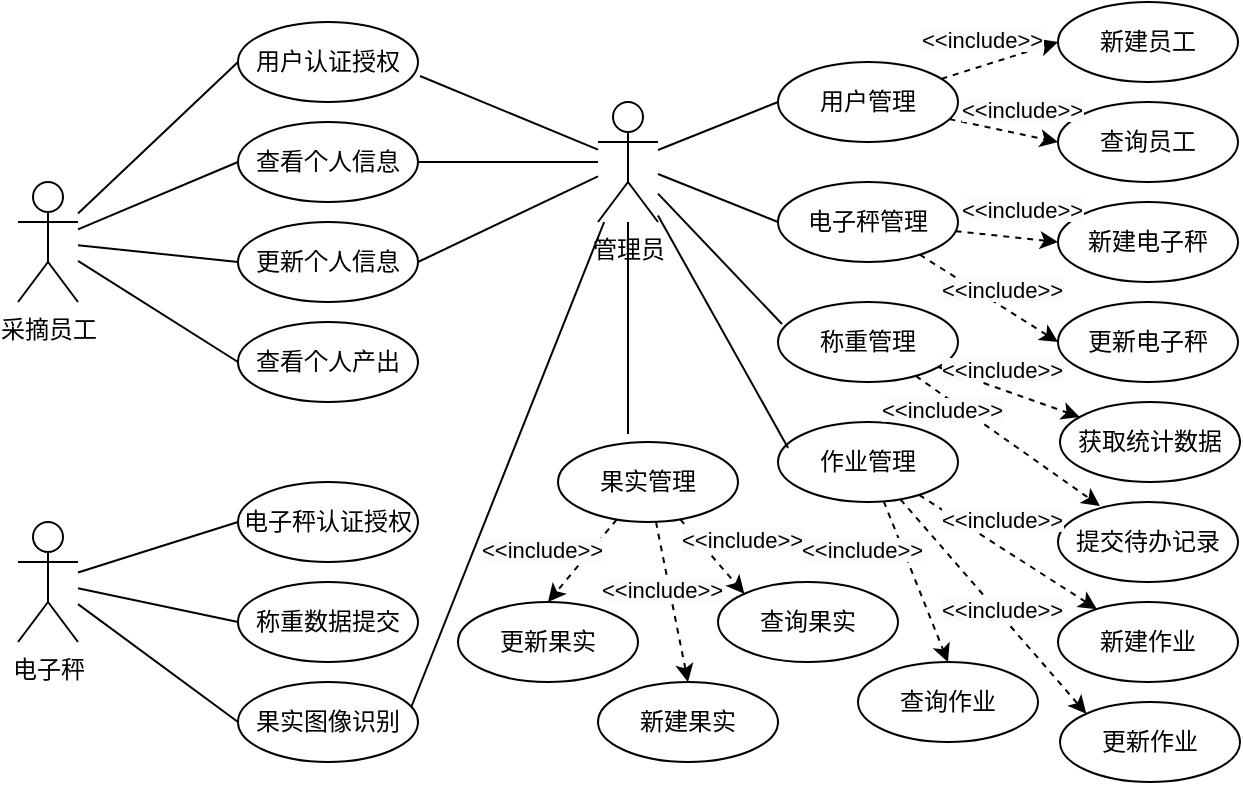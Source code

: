 <mxfile scale="3" border="0">
    <diagram id="P25_0XR_gqvfgEb7hyyZ" name="Page-1">
        <mxGraphModel dx="1081" dy="596" grid="1" gridSize="10" guides="1" tooltips="1" connect="1" arrows="1" fold="1" page="1" pageScale="1" pageWidth="827" pageHeight="1169" math="0" shadow="0">
            <root>
                <mxCell id="0"/>
                <mxCell id="1" parent="0"/>
                <mxCell id="37" style="edgeStyle=none;html=1;entryX=0;entryY=0.5;entryDx=0;entryDy=0;endArrow=none;endFill=0;" parent="1" source="19" target="32" edge="1">
                    <mxGeometry relative="1" as="geometry"/>
                </mxCell>
                <mxCell id="38" style="edgeStyle=none;html=1;entryX=0;entryY=0.5;entryDx=0;entryDy=0;endArrow=none;endFill=0;" parent="1" source="19" target="33" edge="1">
                    <mxGeometry relative="1" as="geometry"/>
                </mxCell>
                <mxCell id="39" style="edgeStyle=none;html=1;entryX=0;entryY=0.5;entryDx=0;entryDy=0;endArrow=none;endFill=0;" parent="1" source="19" target="34" edge="1">
                    <mxGeometry relative="1" as="geometry"/>
                </mxCell>
                <mxCell id="44" style="edgeStyle=none;html=1;entryX=0;entryY=0.5;entryDx=0;entryDy=0;endArrow=none;endFill=0;" parent="1" source="19" target="43" edge="1">
                    <mxGeometry relative="1" as="geometry"/>
                </mxCell>
                <mxCell id="19" value="采摘员工" style="shape=umlActor;verticalLabelPosition=bottom;verticalAlign=top;html=1;" parent="1" vertex="1">
                    <mxGeometry x="80" y="160" width="30" height="60" as="geometry"/>
                </mxCell>
                <mxCell id="31" style="edgeStyle=none;html=1;entryX=0;entryY=0.5;entryDx=0;entryDy=0;endArrow=none;endFill=0;" parent="1" source="20" target="26" edge="1">
                    <mxGeometry relative="1" as="geometry"/>
                </mxCell>
                <mxCell id="41" style="edgeStyle=none;html=1;entryX=1;entryY=0.5;entryDx=0;entryDy=0;endArrow=none;endFill=0;" parent="1" source="20" target="33" edge="1">
                    <mxGeometry relative="1" as="geometry"/>
                </mxCell>
                <mxCell id="42" style="edgeStyle=none;html=1;entryX=1;entryY=0.5;entryDx=0;entryDy=0;endArrow=none;endFill=0;" parent="1" source="20" target="34" edge="1">
                    <mxGeometry relative="1" as="geometry"/>
                </mxCell>
                <mxCell id="57" style="edgeStyle=none;html=1;entryX=0;entryY=0.5;entryDx=0;entryDy=0;endArrow=none;endFill=0;" parent="1" source="20" target="52" edge="1">
                    <mxGeometry relative="1" as="geometry"/>
                </mxCell>
                <mxCell id="88" style="edgeStyle=none;html=1;entryX=0.956;entryY=0.35;entryDx=0;entryDy=0;endArrow=none;endFill=0;entryPerimeter=0;" parent="1" source="20" target="23" edge="1">
                    <mxGeometry relative="1" as="geometry"/>
                </mxCell>
                <mxCell id="20" value="管理员" style="shape=umlActor;verticalLabelPosition=bottom;verticalAlign=top;html=1;" parent="1" vertex="1">
                    <mxGeometry x="370" y="120" width="30" height="60" as="geometry"/>
                </mxCell>
                <mxCell id="49" style="edgeStyle=none;html=1;entryX=0;entryY=0.5;entryDx=0;entryDy=0;endArrow=none;endFill=0;" parent="1" source="21" target="47" edge="1">
                    <mxGeometry relative="1" as="geometry"/>
                </mxCell>
                <mxCell id="50" style="edgeStyle=none;html=1;entryX=0;entryY=0.5;entryDx=0;entryDy=0;endArrow=none;endFill=0;" parent="1" source="21" target="48" edge="1">
                    <mxGeometry relative="1" as="geometry"/>
                </mxCell>
                <mxCell id="86" style="edgeStyle=none;html=1;entryX=0;entryY=0.5;entryDx=0;entryDy=0;endArrow=none;endFill=0;" parent="1" source="21" target="23" edge="1">
                    <mxGeometry relative="1" as="geometry"/>
                </mxCell>
                <mxCell id="21" value="电子秤" style="shape=umlActor;verticalLabelPosition=bottom;verticalAlign=top;html=1;" parent="1" vertex="1">
                    <mxGeometry x="80" y="330" width="30" height="60" as="geometry"/>
                </mxCell>
                <mxCell id="23" value="果实图像识别" style="ellipse;whiteSpace=wrap;html=1;" parent="1" vertex="1">
                    <mxGeometry x="190" y="410" width="90" height="40" as="geometry"/>
                </mxCell>
                <mxCell id="29" style="edgeStyle=none;html=1;entryX=0;entryY=0.5;entryDx=0;entryDy=0;dashed=1;" parent="1" source="26" target="27" edge="1">
                    <mxGeometry relative="1" as="geometry"/>
                </mxCell>
                <mxCell id="30" style="edgeStyle=none;html=1;entryX=0;entryY=0.5;entryDx=0;entryDy=0;dashed=1;" parent="1" source="26" target="28" edge="1">
                    <mxGeometry relative="1" as="geometry"/>
                </mxCell>
                <mxCell id="26" value="用户管理" style="ellipse;whiteSpace=wrap;html=1;" parent="1" vertex="1">
                    <mxGeometry x="460" y="100" width="90" height="40" as="geometry"/>
                </mxCell>
                <mxCell id="27" value="新建员工" style="ellipse;whiteSpace=wrap;html=1;" parent="1" vertex="1">
                    <mxGeometry x="600" y="70" width="90" height="40" as="geometry"/>
                </mxCell>
                <mxCell id="28" value="查询员工" style="ellipse;whiteSpace=wrap;html=1;" parent="1" vertex="1">
                    <mxGeometry x="600" y="120" width="90" height="40" as="geometry"/>
                </mxCell>
                <mxCell id="32" value="用户认证授权" style="ellipse;whiteSpace=wrap;html=1;" parent="1" vertex="1">
                    <mxGeometry x="190" y="80" width="90" height="40" as="geometry"/>
                </mxCell>
                <mxCell id="33" value="查看个人信息" style="ellipse;whiteSpace=wrap;html=1;" parent="1" vertex="1">
                    <mxGeometry x="190" y="130" width="90" height="40" as="geometry"/>
                </mxCell>
                <mxCell id="34" value="更新个人信息" style="ellipse;whiteSpace=wrap;html=1;" parent="1" vertex="1">
                    <mxGeometry x="190" y="180" width="90" height="40" as="geometry"/>
                </mxCell>
                <mxCell id="40" style="edgeStyle=none;html=1;entryX=1.011;entryY=0.675;entryDx=0;entryDy=0;entryPerimeter=0;endArrow=none;endFill=0;" parent="1" source="20" target="32" edge="1">
                    <mxGeometry relative="1" as="geometry"/>
                </mxCell>
                <mxCell id="43" value="查看个人产出" style="ellipse;whiteSpace=wrap;html=1;" parent="1" vertex="1">
                    <mxGeometry x="190" y="230" width="90" height="40" as="geometry"/>
                </mxCell>
                <mxCell id="46" value="更新作业" style="ellipse;whiteSpace=wrap;html=1;" parent="1" vertex="1">
                    <mxGeometry x="601" y="420" width="90" height="40" as="geometry"/>
                </mxCell>
                <mxCell id="47" value="称重数据提交" style="ellipse;whiteSpace=wrap;html=1;" parent="1" vertex="1">
                    <mxGeometry x="190" y="360" width="90" height="40" as="geometry"/>
                </mxCell>
                <mxCell id="48" value="电子秤认证授权" style="ellipse;whiteSpace=wrap;html=1;" parent="1" vertex="1">
                    <mxGeometry x="190" y="310" width="90" height="40" as="geometry"/>
                </mxCell>
                <mxCell id="64" style="edgeStyle=none;html=1;dashed=1;" parent="1" source="51" target="63" edge="1">
                    <mxGeometry relative="1" as="geometry"/>
                </mxCell>
                <mxCell id="65" style="edgeStyle=none;html=1;entryX=0.233;entryY=0.05;entryDx=0;entryDy=0;dashed=1;entryPerimeter=0;" parent="1" source="51" target="62" edge="1">
                    <mxGeometry relative="1" as="geometry"/>
                </mxCell>
                <mxCell id="51" value="称重管理" style="ellipse;whiteSpace=wrap;html=1;" parent="1" vertex="1">
                    <mxGeometry x="460" y="220" width="90" height="40" as="geometry"/>
                </mxCell>
                <mxCell id="55" style="edgeStyle=none;html=1;entryX=0;entryY=0.5;entryDx=0;entryDy=0;dashed=1;" parent="1" source="52" target="54" edge="1">
                    <mxGeometry relative="1" as="geometry"/>
                </mxCell>
                <mxCell id="56" style="edgeStyle=none;html=1;entryX=0;entryY=0.5;entryDx=0;entryDy=0;dashed=1;" parent="1" source="52" target="53" edge="1">
                    <mxGeometry relative="1" as="geometry"/>
                </mxCell>
                <mxCell id="52" value="电子秤管理" style="ellipse;whiteSpace=wrap;html=1;" parent="1" vertex="1">
                    <mxGeometry x="460" y="160" width="90" height="40" as="geometry"/>
                </mxCell>
                <mxCell id="53" value="更新电子秤" style="ellipse;whiteSpace=wrap;html=1;" parent="1" vertex="1">
                    <mxGeometry x="600" y="220" width="90" height="40" as="geometry"/>
                </mxCell>
                <mxCell id="54" value="新建电子秤" style="ellipse;whiteSpace=wrap;html=1;" parent="1" vertex="1">
                    <mxGeometry x="600" y="170" width="90" height="40" as="geometry"/>
                </mxCell>
                <mxCell id="58" style="edgeStyle=none;html=1;entryX=0.022;entryY=0.275;entryDx=0;entryDy=0;entryPerimeter=0;endArrow=none;endFill=0;" parent="1" source="20" target="51" edge="1">
                    <mxGeometry relative="1" as="geometry"/>
                </mxCell>
                <mxCell id="59" value="新建作业" style="ellipse;whiteSpace=wrap;html=1;" parent="1" vertex="1">
                    <mxGeometry x="600" y="370" width="90" height="40" as="geometry"/>
                </mxCell>
                <mxCell id="74" style="edgeStyle=none;html=1;dashed=1;" parent="1" source="60" target="59" edge="1">
                    <mxGeometry relative="1" as="geometry"/>
                </mxCell>
                <mxCell id="75" style="edgeStyle=none;html=1;entryX=0;entryY=0;entryDx=0;entryDy=0;dashed=1;" parent="1" source="60" target="46" edge="1">
                    <mxGeometry relative="1" as="geometry"/>
                </mxCell>
                <mxCell id="76" style="edgeStyle=none;html=1;entryX=0.5;entryY=0;entryDx=0;entryDy=0;dashed=1;" parent="1" source="60" target="73" edge="1">
                    <mxGeometry relative="1" as="geometry"/>
                </mxCell>
                <mxCell id="60" value="作业管理" style="ellipse;whiteSpace=wrap;html=1;" parent="1" vertex="1">
                    <mxGeometry x="460" y="280" width="90" height="40" as="geometry"/>
                </mxCell>
                <mxCell id="62" value="提交待办记录" style="ellipse;whiteSpace=wrap;html=1;" parent="1" vertex="1">
                    <mxGeometry x="600" y="320" width="90" height="40" as="geometry"/>
                </mxCell>
                <mxCell id="63" value="获取统计数据" style="ellipse;whiteSpace=wrap;html=1;" parent="1" vertex="1">
                    <mxGeometry x="601" y="270" width="90" height="40" as="geometry"/>
                </mxCell>
                <mxCell id="73" value="查询作业" style="ellipse;whiteSpace=wrap;html=1;" parent="1" vertex="1">
                    <mxGeometry x="500" y="400" width="90" height="40" as="geometry"/>
                </mxCell>
                <mxCell id="77" value="更新果实" style="ellipse;whiteSpace=wrap;html=1;" parent="1" vertex="1">
                    <mxGeometry x="300" y="370" width="90" height="40" as="geometry"/>
                </mxCell>
                <mxCell id="78" value="新建果实" style="ellipse;whiteSpace=wrap;html=1;" parent="1" vertex="1">
                    <mxGeometry x="370" y="410" width="90" height="40" as="geometry"/>
                </mxCell>
                <mxCell id="79" style="edgeStyle=none;html=1;entryX=0.5;entryY=0;entryDx=0;entryDy=0;dashed=1;" parent="1" source="82" target="78" edge="1">
                    <mxGeometry relative="1" as="geometry"/>
                </mxCell>
                <mxCell id="80" style="edgeStyle=none;html=1;entryX=0.5;entryY=0;entryDx=0;entryDy=0;dashed=1;" parent="1" source="82" target="77" edge="1">
                    <mxGeometry relative="1" as="geometry"/>
                </mxCell>
                <mxCell id="81" style="edgeStyle=none;html=1;entryX=0;entryY=0;entryDx=0;entryDy=0;dashed=1;" parent="1" source="82" target="83" edge="1">
                    <mxGeometry relative="1" as="geometry"/>
                </mxCell>
                <mxCell id="82" value="果实管理" style="ellipse;whiteSpace=wrap;html=1;" parent="1" vertex="1">
                    <mxGeometry x="350" y="290" width="90" height="40" as="geometry"/>
                </mxCell>
                <mxCell id="83" value="查询果实" style="ellipse;whiteSpace=wrap;html=1;" parent="1" vertex="1">
                    <mxGeometry x="430" y="360" width="90" height="40" as="geometry"/>
                </mxCell>
                <mxCell id="84" style="edgeStyle=none;html=1;entryX=0.056;entryY=0.325;entryDx=0;entryDy=0;endArrow=none;endFill=0;entryPerimeter=0;" parent="1" source="20" target="60" edge="1">
                    <mxGeometry relative="1" as="geometry"/>
                </mxCell>
                <mxCell id="87" style="edgeStyle=none;html=1;entryX=0.389;entryY=-0.1;entryDx=0;entryDy=0;entryPerimeter=0;endArrow=none;endFill=0;" parent="1" source="20" target="82" edge="1">
                    <mxGeometry relative="1" as="geometry"/>
                </mxCell>
                <mxCell id="92" value="&lt;span style=&quot;color: rgb(0, 0, 0); font-family: Helvetica; font-size: 11px; font-style: normal; font-variant-ligatures: normal; font-variant-caps: normal; font-weight: 400; letter-spacing: normal; orphans: 2; text-align: center; text-indent: 0px; text-transform: none; widows: 2; word-spacing: 0px; -webkit-text-stroke-width: 0px; white-space: nowrap; background-color: rgb(251, 251, 251); text-decoration-thickness: initial; text-decoration-style: initial; text-decoration-color: initial; display: inline !important; float: none;&quot;&gt;&amp;lt;&amp;lt;include&amp;gt;&amp;gt;&lt;/span&gt;" style="text;whiteSpace=wrap;html=1;" vertex="1" parent="1">
                    <mxGeometry x="540" y="315" width="70" height="30" as="geometry"/>
                </mxCell>
                <mxCell id="93" value="&lt;span style=&quot;color: rgb(0, 0, 0); font-family: Helvetica; font-size: 11px; font-style: normal; font-variant-ligatures: normal; font-variant-caps: normal; font-weight: 400; letter-spacing: normal; orphans: 2; text-align: center; text-indent: 0px; text-transform: none; widows: 2; word-spacing: 0px; -webkit-text-stroke-width: 0px; white-space: nowrap; background-color: rgb(251, 251, 251); text-decoration-thickness: initial; text-decoration-style: initial; text-decoration-color: initial; display: inline !important; float: none;&quot;&gt;&amp;lt;&amp;lt;include&amp;gt;&amp;gt;&lt;/span&gt;" style="text;whiteSpace=wrap;html=1;" vertex="1" parent="1">
                    <mxGeometry x="530" y="75" width="70" height="30" as="geometry"/>
                </mxCell>
                <mxCell id="95" value="&lt;span style=&quot;color: rgb(0, 0, 0); font-family: Helvetica; font-size: 11px; font-style: normal; font-variant-ligatures: normal; font-variant-caps: normal; font-weight: 400; letter-spacing: normal; orphans: 2; text-align: center; text-indent: 0px; text-transform: none; widows: 2; word-spacing: 0px; -webkit-text-stroke-width: 0px; white-space: nowrap; background-color: rgb(251, 251, 251); text-decoration-thickness: initial; text-decoration-style: initial; text-decoration-color: initial; display: inline !important; float: none;&quot;&gt;&amp;lt;&amp;lt;include&amp;gt;&amp;gt;&lt;/span&gt;" style="text;whiteSpace=wrap;html=1;" vertex="1" parent="1">
                    <mxGeometry x="410" y="325" width="70" height="30" as="geometry"/>
                </mxCell>
                <mxCell id="96" value="&lt;span style=&quot;color: rgb(0, 0, 0); font-family: Helvetica; font-size: 11px; font-style: normal; font-variant-ligatures: normal; font-variant-caps: normal; font-weight: 400; letter-spacing: normal; orphans: 2; text-align: center; text-indent: 0px; text-transform: none; widows: 2; word-spacing: 0px; -webkit-text-stroke-width: 0px; white-space: nowrap; background-color: rgb(251, 251, 251); text-decoration-thickness: initial; text-decoration-style: initial; text-decoration-color: initial; display: inline !important; float: none;&quot;&gt;&amp;lt;&amp;lt;include&amp;gt;&amp;gt;&lt;/span&gt;" style="text;whiteSpace=wrap;html=1;" vertex="1" parent="1">
                    <mxGeometry x="370" y="350" width="70" height="30" as="geometry"/>
                </mxCell>
                <mxCell id="97" value="&lt;span style=&quot;color: rgb(0, 0, 0); font-family: Helvetica; font-size: 11px; font-style: normal; font-variant-ligatures: normal; font-variant-caps: normal; font-weight: 400; letter-spacing: normal; orphans: 2; text-align: center; text-indent: 0px; text-transform: none; widows: 2; word-spacing: 0px; -webkit-text-stroke-width: 0px; white-space: nowrap; background-color: rgb(251, 251, 251); text-decoration-thickness: initial; text-decoration-style: initial; text-decoration-color: initial; display: inline !important; float: none;&quot;&gt;&amp;lt;&amp;lt;include&amp;gt;&amp;gt;&lt;/span&gt;" style="text;whiteSpace=wrap;html=1;" vertex="1" parent="1">
                    <mxGeometry x="540" y="200" width="70" height="30" as="geometry"/>
                </mxCell>
                <mxCell id="98" value="&lt;span style=&quot;color: rgb(0, 0, 0); font-family: Helvetica; font-size: 11px; font-style: normal; font-variant-ligatures: normal; font-variant-caps: normal; font-weight: 400; letter-spacing: normal; orphans: 2; text-align: center; text-indent: 0px; text-transform: none; widows: 2; word-spacing: 0px; -webkit-text-stroke-width: 0px; white-space: nowrap; background-color: rgb(251, 251, 251); text-decoration-thickness: initial; text-decoration-style: initial; text-decoration-color: initial; display: inline !important; float: none;&quot;&gt;&amp;lt;&amp;lt;include&amp;gt;&amp;gt;&lt;/span&gt;" style="text;whiteSpace=wrap;html=1;" vertex="1" parent="1">
                    <mxGeometry x="550" y="160" width="70" height="30" as="geometry"/>
                </mxCell>
                <mxCell id="99" value="&lt;span style=&quot;color: rgb(0, 0, 0); font-family: Helvetica; font-size: 11px; font-style: normal; font-variant-ligatures: normal; font-variant-caps: normal; font-weight: 400; letter-spacing: normal; orphans: 2; text-align: center; text-indent: 0px; text-transform: none; widows: 2; word-spacing: 0px; -webkit-text-stroke-width: 0px; white-space: nowrap; background-color: rgb(251, 251, 251); text-decoration-thickness: initial; text-decoration-style: initial; text-decoration-color: initial; display: inline !important; float: none;&quot;&gt;&amp;lt;&amp;lt;include&amp;gt;&amp;gt;&lt;/span&gt;" style="text;whiteSpace=wrap;html=1;" vertex="1" parent="1">
                    <mxGeometry x="550" y="110" width="70" height="30" as="geometry"/>
                </mxCell>
                <mxCell id="100" value="&lt;span style=&quot;color: rgb(0, 0, 0); font-family: Helvetica; font-size: 11px; font-style: normal; font-variant-ligatures: normal; font-variant-caps: normal; font-weight: 400; letter-spacing: normal; orphans: 2; text-align: center; text-indent: 0px; text-transform: none; widows: 2; word-spacing: 0px; -webkit-text-stroke-width: 0px; white-space: nowrap; background-color: rgb(251, 251, 251); text-decoration-thickness: initial; text-decoration-style: initial; text-decoration-color: initial; display: inline !important; float: none;&quot;&gt;&amp;lt;&amp;lt;include&amp;gt;&amp;gt;&lt;/span&gt;" style="text;whiteSpace=wrap;html=1;" vertex="1" parent="1">
                    <mxGeometry x="310" y="330" width="70" height="30" as="geometry"/>
                </mxCell>
                <mxCell id="102" value="&lt;span style=&quot;color: rgb(0, 0, 0); font-family: Helvetica; font-size: 11px; font-style: normal; font-variant-ligatures: normal; font-variant-caps: normal; font-weight: 400; letter-spacing: normal; orphans: 2; text-align: center; text-indent: 0px; text-transform: none; widows: 2; word-spacing: 0px; -webkit-text-stroke-width: 0px; white-space: nowrap; background-color: rgb(251, 251, 251); text-decoration-thickness: initial; text-decoration-style: initial; text-decoration-color: initial; display: inline !important; float: none;&quot;&gt;&amp;lt;&amp;lt;include&amp;gt;&amp;gt;&lt;/span&gt;" style="text;whiteSpace=wrap;html=1;" vertex="1" parent="1">
                    <mxGeometry x="540" y="240" width="70" height="30" as="geometry"/>
                </mxCell>
                <mxCell id="103" value="&lt;span style=&quot;color: rgb(0, 0, 0); font-family: Helvetica; font-size: 11px; font-style: normal; font-variant-ligatures: normal; font-variant-caps: normal; font-weight: 400; letter-spacing: normal; orphans: 2; text-align: center; text-indent: 0px; text-transform: none; widows: 2; word-spacing: 0px; -webkit-text-stroke-width: 0px; white-space: nowrap; background-color: rgb(251, 251, 251); text-decoration-thickness: initial; text-decoration-style: initial; text-decoration-color: initial; display: inline !important; float: none;&quot;&gt;&amp;lt;&amp;lt;include&amp;gt;&amp;gt;&lt;/span&gt;" style="text;whiteSpace=wrap;html=1;" vertex="1" parent="1">
                    <mxGeometry x="510" y="260" width="70" height="30" as="geometry"/>
                </mxCell>
                <mxCell id="104" value="&lt;span style=&quot;color: rgb(0, 0, 0); font-family: Helvetica; font-size: 11px; font-style: normal; font-variant-ligatures: normal; font-variant-caps: normal; font-weight: 400; letter-spacing: normal; orphans: 2; text-align: center; text-indent: 0px; text-transform: none; widows: 2; word-spacing: 0px; -webkit-text-stroke-width: 0px; white-space: nowrap; background-color: rgb(251, 251, 251); text-decoration-thickness: initial; text-decoration-style: initial; text-decoration-color: initial; display: inline !important; float: none;&quot;&gt;&amp;lt;&amp;lt;include&amp;gt;&amp;gt;&lt;/span&gt;" style="text;whiteSpace=wrap;html=1;" vertex="1" parent="1">
                    <mxGeometry x="540" y="360" width="70" height="30" as="geometry"/>
                </mxCell>
                <mxCell id="105" value="&lt;span style=&quot;color: rgb(0, 0, 0); font-family: Helvetica; font-size: 11px; font-style: normal; font-variant-ligatures: normal; font-variant-caps: normal; font-weight: 400; letter-spacing: normal; orphans: 2; text-align: center; text-indent: 0px; text-transform: none; widows: 2; word-spacing: 0px; -webkit-text-stroke-width: 0px; white-space: nowrap; background-color: rgb(251, 251, 251); text-decoration-thickness: initial; text-decoration-style: initial; text-decoration-color: initial; display: inline !important; float: none;&quot;&gt;&amp;lt;&amp;lt;include&amp;gt;&amp;gt;&lt;/span&gt;" style="text;whiteSpace=wrap;html=1;" vertex="1" parent="1">
                    <mxGeometry x="470" y="330" width="70" height="30" as="geometry"/>
                </mxCell>
            </root>
        </mxGraphModel>
    </diagram>
</mxfile>